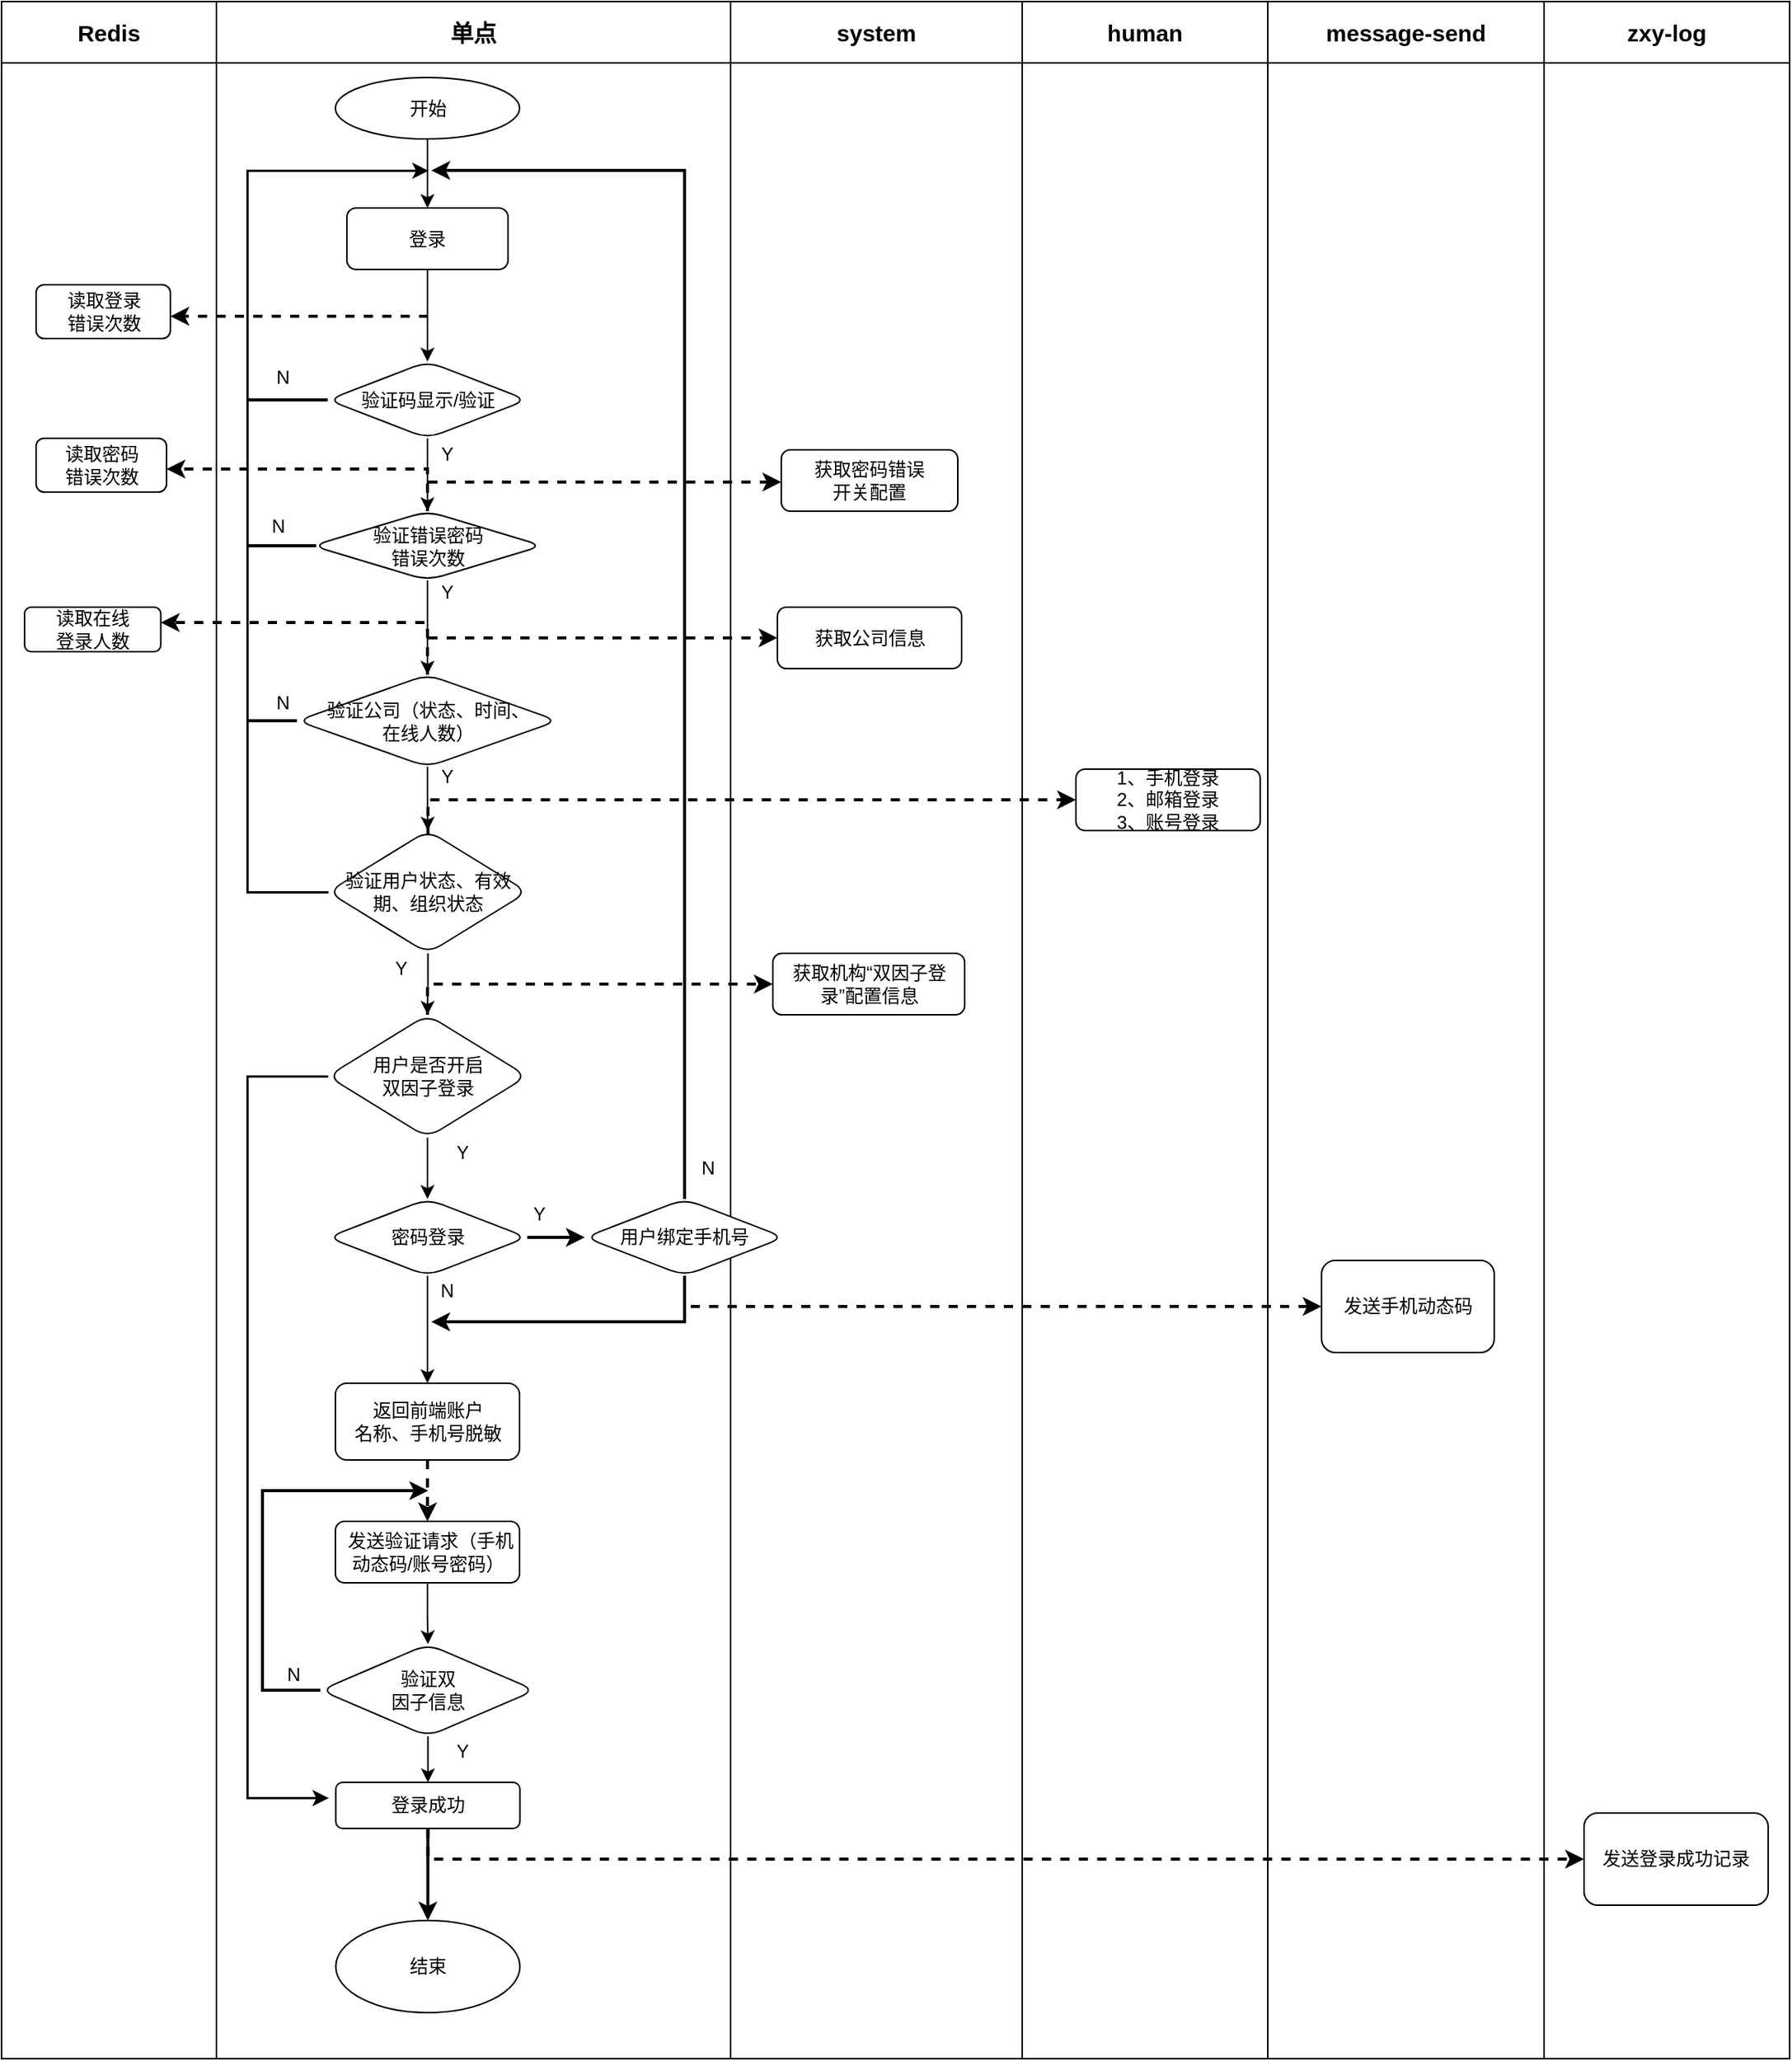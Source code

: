 <mxfile version="14.7.7" type="github">
  <diagram id="gxX4angruf3AOyrAFuu7" name="Page-1">
    <mxGraphModel dx="2188" dy="3" grid="1" gridSize="10" guides="1" tooltips="1" connect="1" arrows="1" fold="1" page="1" pageScale="1" pageWidth="827" pageHeight="1169" math="0" shadow="0">
      <root>
        <mxCell id="0" />
        <mxCell id="1" parent="0" />
        <mxCell id="2OLkUS8ywqqW9sf56QYj-186" value="" style="shape=table;html=1;whiteSpace=wrap;startSize=0;container=1;collapsible=0;childLayout=tableLayout;" parent="1" vertex="1">
          <mxGeometry x="90" y="1380" width="1165" height="1340" as="geometry" />
        </mxCell>
        <mxCell id="2OLkUS8ywqqW9sf56QYj-187" value="" style="shape=partialRectangle;html=1;whiteSpace=wrap;collapsible=0;dropTarget=0;pointerEvents=0;fillColor=none;top=0;left=0;bottom=0;right=0;points=[[0,0.5],[1,0.5]];portConstraint=eastwest;" parent="2OLkUS8ywqqW9sf56QYj-186" vertex="1">
          <mxGeometry width="1165" height="40" as="geometry" />
        </mxCell>
        <mxCell id="2OLkUS8ywqqW9sf56QYj-188" value="&lt;b&gt;&lt;font style=&quot;font-size: 15px&quot;&gt;Redis&lt;/font&gt;&lt;/b&gt;" style="shape=partialRectangle;html=1;whiteSpace=wrap;connectable=0;overflow=hidden;fillColor=none;top=0;left=0;bottom=0;right=0;" parent="2OLkUS8ywqqW9sf56QYj-187" vertex="1">
          <mxGeometry width="140" height="40" as="geometry" />
        </mxCell>
        <mxCell id="2OLkUS8ywqqW9sf56QYj-189" value="&lt;b&gt;&lt;font style=&quot;font-size: 15px&quot;&gt;单点&lt;/font&gt;&lt;/b&gt;" style="shape=partialRectangle;html=1;whiteSpace=wrap;connectable=0;overflow=hidden;fillColor=none;top=0;left=0;bottom=0;right=0;" parent="2OLkUS8ywqqW9sf56QYj-187" vertex="1">
          <mxGeometry x="140" width="335" height="40" as="geometry" />
        </mxCell>
        <mxCell id="2OLkUS8ywqqW9sf56QYj-190" value="&lt;b&gt;&lt;font style=&quot;font-size: 15px&quot;&gt;system&lt;/font&gt;&lt;/b&gt;" style="shape=partialRectangle;html=1;whiteSpace=wrap;connectable=0;overflow=hidden;fillColor=none;top=0;left=0;bottom=0;right=0;" parent="2OLkUS8ywqqW9sf56QYj-187" vertex="1">
          <mxGeometry x="475" width="190" height="40" as="geometry" />
        </mxCell>
        <mxCell id="2OLkUS8ywqqW9sf56QYj-191" value="&lt;b&gt;&lt;font style=&quot;font-size: 15px&quot;&gt;human&lt;/font&gt;&lt;/b&gt;" style="shape=partialRectangle;html=1;whiteSpace=wrap;connectable=0;overflow=hidden;fillColor=none;top=0;left=0;bottom=0;right=0;" parent="2OLkUS8ywqqW9sf56QYj-187" vertex="1">
          <mxGeometry x="665" width="160" height="40" as="geometry" />
        </mxCell>
        <mxCell id="2OLkUS8ywqqW9sf56QYj-192" value="&lt;b&gt;&lt;font style=&quot;font-size: 15px&quot;&gt;message-send&lt;/font&gt;&lt;/b&gt;" style="shape=partialRectangle;html=1;whiteSpace=wrap;connectable=0;overflow=hidden;fillColor=none;top=0;left=0;bottom=0;right=0;" parent="2OLkUS8ywqqW9sf56QYj-187" vertex="1">
          <mxGeometry x="825" width="180" height="40" as="geometry" />
        </mxCell>
        <mxCell id="2OLkUS8ywqqW9sf56QYj-193" value="&lt;b&gt;&lt;font style=&quot;font-size: 15px&quot;&gt;zxy-log&lt;/font&gt;&lt;/b&gt;" style="shape=partialRectangle;html=1;whiteSpace=wrap;connectable=0;overflow=hidden;fillColor=none;top=0;left=0;bottom=0;right=0;" parent="2OLkUS8ywqqW9sf56QYj-187" vertex="1">
          <mxGeometry x="1005" width="160" height="40" as="geometry" />
        </mxCell>
        <mxCell id="2OLkUS8ywqqW9sf56QYj-194" value="" style="shape=partialRectangle;html=1;whiteSpace=wrap;collapsible=0;dropTarget=0;pointerEvents=0;fillColor=none;top=0;left=0;bottom=0;right=0;points=[[0,0.5],[1,0.5]];portConstraint=eastwest;" parent="2OLkUS8ywqqW9sf56QYj-186" vertex="1">
          <mxGeometry y="40" width="1165" height="1300" as="geometry" />
        </mxCell>
        <mxCell id="2OLkUS8ywqqW9sf56QYj-195" value="" style="shape=partialRectangle;html=1;whiteSpace=wrap;connectable=0;overflow=hidden;fillColor=none;top=0;left=0;bottom=0;right=0;" parent="2OLkUS8ywqqW9sf56QYj-194" vertex="1">
          <mxGeometry width="140" height="1300" as="geometry" />
        </mxCell>
        <mxCell id="2OLkUS8ywqqW9sf56QYj-196" value="" style="shape=partialRectangle;html=1;whiteSpace=wrap;connectable=0;overflow=hidden;fillColor=none;top=0;left=0;bottom=0;right=0;" parent="2OLkUS8ywqqW9sf56QYj-194" vertex="1">
          <mxGeometry x="140" width="335" height="1300" as="geometry" />
        </mxCell>
        <mxCell id="2OLkUS8ywqqW9sf56QYj-197" value="" style="shape=partialRectangle;html=1;whiteSpace=wrap;connectable=0;overflow=hidden;fillColor=none;top=0;left=0;bottom=0;right=0;" parent="2OLkUS8ywqqW9sf56QYj-194" vertex="1">
          <mxGeometry x="475" width="190" height="1300" as="geometry" />
        </mxCell>
        <mxCell id="2OLkUS8ywqqW9sf56QYj-198" value="" style="shape=partialRectangle;html=1;whiteSpace=wrap;connectable=0;overflow=hidden;fillColor=none;top=0;left=0;bottom=0;right=0;" parent="2OLkUS8ywqqW9sf56QYj-194" vertex="1">
          <mxGeometry x="665" width="160" height="1300" as="geometry" />
        </mxCell>
        <mxCell id="2OLkUS8ywqqW9sf56QYj-199" value="" style="shape=partialRectangle;html=1;whiteSpace=wrap;connectable=0;overflow=hidden;fillColor=none;top=0;left=0;bottom=0;right=0;" parent="2OLkUS8ywqqW9sf56QYj-194" vertex="1">
          <mxGeometry x="825" width="180" height="1300" as="geometry" />
        </mxCell>
        <mxCell id="2OLkUS8ywqqW9sf56QYj-200" value="" style="shape=partialRectangle;html=1;whiteSpace=wrap;connectable=0;overflow=hidden;fillColor=none;top=0;left=0;bottom=0;right=0;" parent="2OLkUS8ywqqW9sf56QYj-194" vertex="1">
          <mxGeometry x="1005" width="160" height="1300" as="geometry" />
        </mxCell>
        <mxCell id="2OLkUS8ywqqW9sf56QYj-203" value="" style="edgeStyle=orthogonalEdgeStyle;rounded=0;orthogonalLoop=1;jettySize=auto;html=1;" parent="1" source="2OLkUS8ywqqW9sf56QYj-201" target="2OLkUS8ywqqW9sf56QYj-202" edge="1">
          <mxGeometry relative="1" as="geometry" />
        </mxCell>
        <mxCell id="2OLkUS8ywqqW9sf56QYj-201" value="登录" style="rounded=1;whiteSpace=wrap;html=1;" parent="1" vertex="1">
          <mxGeometry x="315" y="1514.5" width="105" height="40" as="geometry" />
        </mxCell>
        <mxCell id="2OLkUS8ywqqW9sf56QYj-215" value="" style="edgeStyle=orthogonalEdgeStyle;rounded=0;orthogonalLoop=1;jettySize=auto;html=1;dashed=1;strokeWidth=2;" parent="1" target="2OLkUS8ywqqW9sf56QYj-214" edge="1">
          <mxGeometry relative="1" as="geometry">
            <mxPoint x="368" y="1585" as="sourcePoint" />
            <Array as="points">
              <mxPoint x="368" y="1584.5" />
            </Array>
          </mxGeometry>
        </mxCell>
        <mxCell id="2OLkUS8ywqqW9sf56QYj-217" value="" style="edgeStyle=orthogonalEdgeStyle;rounded=0;orthogonalLoop=1;jettySize=auto;html=1;" parent="1" source="2OLkUS8ywqqW9sf56QYj-202" target="2OLkUS8ywqqW9sf56QYj-216" edge="1">
          <mxGeometry relative="1" as="geometry" />
        </mxCell>
        <mxCell id="2OLkUS8ywqqW9sf56QYj-202" value="验证码显示/验证" style="rhombus;whiteSpace=wrap;html=1;rounded=1;" parent="1" vertex="1">
          <mxGeometry x="302.5" y="1614.5" width="130" height="50" as="geometry" />
        </mxCell>
        <mxCell id="2OLkUS8ywqqW9sf56QYj-214" value="读取登录&lt;br&gt;错误次数" style="whiteSpace=wrap;html=1;rounded=1;" parent="1" vertex="1">
          <mxGeometry x="112.5" y="1564.5" width="87.5" height="35" as="geometry" />
        </mxCell>
        <mxCell id="2OLkUS8ywqqW9sf56QYj-219" value="" style="edgeStyle=orthogonalEdgeStyle;rounded=0;orthogonalLoop=1;jettySize=auto;html=1;dashed=1;strokeWidth=2;" parent="1" source="2OLkUS8ywqqW9sf56QYj-216" target="2OLkUS8ywqqW9sf56QYj-218" edge="1">
          <mxGeometry relative="1" as="geometry">
            <Array as="points">
              <mxPoint x="368" y="1684.5" />
            </Array>
          </mxGeometry>
        </mxCell>
        <mxCell id="2OLkUS8ywqqW9sf56QYj-221" value="" style="edgeStyle=orthogonalEdgeStyle;rounded=0;orthogonalLoop=1;jettySize=auto;html=1;dashed=1;strokeWidth=2;" parent="1" target="2OLkUS8ywqqW9sf56QYj-220" edge="1">
          <mxGeometry relative="1" as="geometry">
            <mxPoint x="368" y="1693" as="sourcePoint" />
            <Array as="points">
              <mxPoint x="368" y="1692.5" />
            </Array>
          </mxGeometry>
        </mxCell>
        <mxCell id="2OLkUS8ywqqW9sf56QYj-225" value="" style="edgeStyle=orthogonalEdgeStyle;rounded=0;orthogonalLoop=1;jettySize=auto;html=1;" parent="1" source="2OLkUS8ywqqW9sf56QYj-216" target="2OLkUS8ywqqW9sf56QYj-224" edge="1">
          <mxGeometry relative="1" as="geometry" />
        </mxCell>
        <mxCell id="2OLkUS8ywqqW9sf56QYj-216" value="验证错误密码&lt;br&gt;错误次数" style="rhombus;whiteSpace=wrap;html=1;rounded=1;" parent="1" vertex="1">
          <mxGeometry x="292.5" y="1712" width="150" height="45" as="geometry" />
        </mxCell>
        <mxCell id="2OLkUS8ywqqW9sf56QYj-218" value="读取密码&lt;br&gt;错误次数" style="whiteSpace=wrap;html=1;rounded=1;" parent="1" vertex="1">
          <mxGeometry x="112.5" y="1664.5" width="85" height="35" as="geometry" />
        </mxCell>
        <mxCell id="2OLkUS8ywqqW9sf56QYj-220" value="获取密码错误&lt;br&gt;开关配置" style="whiteSpace=wrap;html=1;rounded=1;" parent="1" vertex="1">
          <mxGeometry x="598" y="1672" width="115" height="40" as="geometry" />
        </mxCell>
        <mxCell id="2OLkUS8ywqqW9sf56QYj-227" value="" style="edgeStyle=orthogonalEdgeStyle;rounded=0;orthogonalLoop=1;jettySize=auto;html=1;dashed=1;strokeWidth=2;" parent="1" source="2OLkUS8ywqqW9sf56QYj-224" target="2OLkUS8ywqqW9sf56QYj-226" edge="1">
          <mxGeometry relative="1" as="geometry">
            <Array as="points">
              <mxPoint x="368" y="1784.5" />
            </Array>
          </mxGeometry>
        </mxCell>
        <mxCell id="2OLkUS8ywqqW9sf56QYj-229" value="" style="edgeStyle=orthogonalEdgeStyle;rounded=0;orthogonalLoop=1;jettySize=auto;html=1;dashed=1;strokeWidth=2;" parent="1" target="2OLkUS8ywqqW9sf56QYj-228" edge="1">
          <mxGeometry relative="1" as="geometry">
            <mxPoint x="368" y="1794.5" as="sourcePoint" />
            <Array as="points">
              <mxPoint x="420" y="1794.5" />
              <mxPoint x="420" y="1794.5" />
            </Array>
          </mxGeometry>
        </mxCell>
        <mxCell id="2OLkUS8ywqqW9sf56QYj-231" value="" style="edgeStyle=orthogonalEdgeStyle;rounded=0;orthogonalLoop=1;jettySize=auto;html=1;entryX=0.5;entryY=0;entryDx=0;entryDy=0;" parent="1" source="2OLkUS8ywqqW9sf56QYj-224" target="2OLkUS8ywqqW9sf56QYj-234" edge="1">
          <mxGeometry relative="1" as="geometry">
            <mxPoint x="367.8" y="1840" as="targetPoint" />
          </mxGeometry>
        </mxCell>
        <mxCell id="2OLkUS8ywqqW9sf56QYj-224" value="验证公司（状态、时间、&lt;br&gt;在线人数）" style="rhombus;whiteSpace=wrap;html=1;rounded=1;" parent="1" vertex="1">
          <mxGeometry x="282.5" y="1818.5" width="170" height="60" as="geometry" />
        </mxCell>
        <mxCell id="2OLkUS8ywqqW9sf56QYj-226" value="读取在线&lt;br&gt;登录人数" style="whiteSpace=wrap;html=1;rounded=1;" parent="1" vertex="1">
          <mxGeometry x="105" y="1774.5" width="88.75" height="29" as="geometry" />
        </mxCell>
        <mxCell id="2OLkUS8ywqqW9sf56QYj-228" value="获取公司信息" style="whiteSpace=wrap;html=1;rounded=1;" parent="1" vertex="1">
          <mxGeometry x="595.5" y="1774.5" width="120" height="40" as="geometry" />
        </mxCell>
        <mxCell id="2OLkUS8ywqqW9sf56QYj-233" value="" style="edgeStyle=orthogonalEdgeStyle;rounded=0;orthogonalLoop=1;jettySize=auto;html=1;dashed=1;strokeWidth=2;" parent="1" target="2OLkUS8ywqqW9sf56QYj-232" edge="1">
          <mxGeometry relative="1" as="geometry">
            <mxPoint x="367.8" y="1934.5" as="sourcePoint" />
            <Array as="points">
              <mxPoint x="368" y="1900" />
            </Array>
          </mxGeometry>
        </mxCell>
        <mxCell id="2OLkUS8ywqqW9sf56QYj-232" value="1、手机登录&lt;br&gt;2、邮箱登录&lt;br&gt;3、账号登录" style="whiteSpace=wrap;html=1;rounded=1;" parent="1" vertex="1">
          <mxGeometry x="790" y="1880" width="120" height="40" as="geometry" />
        </mxCell>
        <mxCell id="2OLkUS8ywqqW9sf56QYj-238" value="" style="edgeStyle=orthogonalEdgeStyle;rounded=0;orthogonalLoop=1;jettySize=auto;html=1;" parent="1" source="2OLkUS8ywqqW9sf56QYj-234" target="2OLkUS8ywqqW9sf56QYj-237" edge="1">
          <mxGeometry relative="1" as="geometry" />
        </mxCell>
        <mxCell id="IdB_Foy8JLrlOCiQw1jA-46" value="" style="edgeStyle=orthogonalEdgeStyle;rounded=0;orthogonalLoop=1;jettySize=auto;html=1;strokeWidth=1.5;" parent="1" source="2OLkUS8ywqqW9sf56QYj-234" edge="1">
          <mxGeometry relative="1" as="geometry">
            <mxPoint x="368" y="1490" as="targetPoint" />
            <Array as="points">
              <mxPoint x="250" y="1960" />
              <mxPoint x="250" y="1490" />
            </Array>
          </mxGeometry>
        </mxCell>
        <mxCell id="2OLkUS8ywqqW9sf56QYj-234" value="验证用户状态、有效期、组织状态" style="rhombus;whiteSpace=wrap;html=1;rounded=1;" parent="1" vertex="1">
          <mxGeometry x="302.75" y="1920" width="130" height="80" as="geometry" />
        </mxCell>
        <mxCell id="2OLkUS8ywqqW9sf56QYj-236" value="Y" style="text;html=1;align=center;verticalAlign=middle;resizable=0;points=[];autosize=1;strokeColor=none;" parent="1" vertex="1">
          <mxGeometry x="370" y="1664.5" width="20" height="20" as="geometry" />
        </mxCell>
        <mxCell id="2OLkUS8ywqqW9sf56QYj-240" value="" style="edgeStyle=orthogonalEdgeStyle;rounded=0;orthogonalLoop=1;jettySize=auto;html=1;dashed=1;strokeWidth=2;" parent="1" source="2OLkUS8ywqqW9sf56QYj-237" target="2OLkUS8ywqqW9sf56QYj-239" edge="1">
          <mxGeometry relative="1" as="geometry">
            <Array as="points">
              <mxPoint x="368" y="2020" />
            </Array>
          </mxGeometry>
        </mxCell>
        <mxCell id="2OLkUS8ywqqW9sf56QYj-242" value="" style="edgeStyle=orthogonalEdgeStyle;rounded=0;orthogonalLoop=1;jettySize=auto;html=1;" parent="1" source="2OLkUS8ywqqW9sf56QYj-237" target="2OLkUS8ywqqW9sf56QYj-241" edge="1">
          <mxGeometry relative="1" as="geometry" />
        </mxCell>
        <mxCell id="IdB_Foy8JLrlOCiQw1jA-42" value="" style="edgeStyle=orthogonalEdgeStyle;rounded=0;orthogonalLoop=1;jettySize=auto;html=1;strokeWidth=1.5;" parent="1" source="2OLkUS8ywqqW9sf56QYj-237" edge="1">
          <mxGeometry relative="1" as="geometry">
            <mxPoint x="303" y="2550" as="targetPoint" />
            <Array as="points">
              <mxPoint x="250" y="2080" />
              <mxPoint x="250" y="2550" />
            </Array>
          </mxGeometry>
        </mxCell>
        <mxCell id="2OLkUS8ywqqW9sf56QYj-237" value="用户是否开启&lt;br&gt;双因子登录" style="rhombus;whiteSpace=wrap;html=1;rounded=1;" parent="1" vertex="1">
          <mxGeometry x="302.5" y="2040" width="130" height="80" as="geometry" />
        </mxCell>
        <mxCell id="2OLkUS8ywqqW9sf56QYj-239" value="获取机构“双因子登录”配置信息" style="whiteSpace=wrap;html=1;rounded=1;" parent="1" vertex="1">
          <mxGeometry x="592.5" y="2000" width="125" height="40" as="geometry" />
        </mxCell>
        <mxCell id="IdB_Foy8JLrlOCiQw1jA-4" value="" style="edgeStyle=orthogonalEdgeStyle;rounded=0;orthogonalLoop=1;jettySize=auto;html=1;" parent="1" source="2OLkUS8ywqqW9sf56QYj-241" target="IdB_Foy8JLrlOCiQw1jA-3" edge="1">
          <mxGeometry relative="1" as="geometry" />
        </mxCell>
        <mxCell id="IdB_Foy8JLrlOCiQw1jA-8" value="" style="edgeStyle=orthogonalEdgeStyle;rounded=0;orthogonalLoop=1;jettySize=auto;html=1;strokeWidth=2;" parent="1" source="2OLkUS8ywqqW9sf56QYj-241" target="IdB_Foy8JLrlOCiQw1jA-7" edge="1">
          <mxGeometry relative="1" as="geometry" />
        </mxCell>
        <mxCell id="2OLkUS8ywqqW9sf56QYj-241" value="密码登录" style="rhombus;whiteSpace=wrap;html=1;rounded=1;" parent="1" vertex="1">
          <mxGeometry x="302.5" y="2160" width="130" height="50" as="geometry" />
        </mxCell>
        <mxCell id="IdB_Foy8JLrlOCiQw1jA-26" value="" style="edgeStyle=orthogonalEdgeStyle;rounded=0;orthogonalLoop=1;jettySize=auto;html=1;dashed=1;strokeWidth=2;" parent="1" source="IdB_Foy8JLrlOCiQw1jA-3" target="IdB_Foy8JLrlOCiQw1jA-25" edge="1">
          <mxGeometry relative="1" as="geometry" />
        </mxCell>
        <mxCell id="IdB_Foy8JLrlOCiQw1jA-3" value="返回前端账户&lt;br&gt;名称、手机号脱敏" style="whiteSpace=wrap;html=1;rounded=1;" parent="1" vertex="1">
          <mxGeometry x="307.5" y="2280" width="120" height="50" as="geometry" />
        </mxCell>
        <mxCell id="IdB_Foy8JLrlOCiQw1jA-14" value="" style="edgeStyle=orthogonalEdgeStyle;rounded=0;orthogonalLoop=1;jettySize=auto;html=1;strokeWidth=2;" parent="1" source="IdB_Foy8JLrlOCiQw1jA-7" edge="1">
          <mxGeometry relative="1" as="geometry">
            <mxPoint x="370" y="1490" as="targetPoint" />
            <Array as="points">
              <mxPoint x="535" y="1490" />
            </Array>
          </mxGeometry>
        </mxCell>
        <mxCell id="IdB_Foy8JLrlOCiQw1jA-20" value="" style="edgeStyle=orthogonalEdgeStyle;rounded=0;orthogonalLoop=1;jettySize=auto;html=1;strokeWidth=2;" parent="1" source="IdB_Foy8JLrlOCiQw1jA-7" edge="1">
          <mxGeometry relative="1" as="geometry">
            <mxPoint x="370" y="2240" as="targetPoint" />
            <Array as="points">
              <mxPoint x="535" y="2240" />
            </Array>
          </mxGeometry>
        </mxCell>
        <mxCell id="IdB_Foy8JLrlOCiQw1jA-22" value="" style="edgeStyle=orthogonalEdgeStyle;rounded=0;orthogonalLoop=1;jettySize=auto;html=1;dashed=1;strokeWidth=2;" parent="1" source="IdB_Foy8JLrlOCiQw1jA-7" target="IdB_Foy8JLrlOCiQw1jA-21" edge="1">
          <mxGeometry relative="1" as="geometry">
            <Array as="points">
              <mxPoint x="535" y="2230" />
            </Array>
          </mxGeometry>
        </mxCell>
        <mxCell id="IdB_Foy8JLrlOCiQw1jA-7" value="用户绑定手机号" style="rhombus;whiteSpace=wrap;html=1;rounded=1;" parent="1" vertex="1">
          <mxGeometry x="470" y="2160" width="130" height="50" as="geometry" />
        </mxCell>
        <mxCell id="IdB_Foy8JLrlOCiQw1jA-16" value="" style="edgeStyle=orthogonalEdgeStyle;rounded=0;orthogonalLoop=1;jettySize=auto;html=1;" parent="1" source="IdB_Foy8JLrlOCiQw1jA-15" target="2OLkUS8ywqqW9sf56QYj-201" edge="1">
          <mxGeometry relative="1" as="geometry" />
        </mxCell>
        <mxCell id="IdB_Foy8JLrlOCiQw1jA-15" value="开始" style="ellipse;whiteSpace=wrap;html=1;" parent="1" vertex="1">
          <mxGeometry x="307.5" y="1429.5" width="120" height="40" as="geometry" />
        </mxCell>
        <mxCell id="IdB_Foy8JLrlOCiQw1jA-18" value="N" style="text;html=1;align=center;verticalAlign=middle;resizable=0;points=[];autosize=1;strokeColor=none;" parent="1" vertex="1">
          <mxGeometry x="540" y="2130" width="20" height="20" as="geometry" />
        </mxCell>
        <mxCell id="IdB_Foy8JLrlOCiQw1jA-21" value="发送手机动态码" style="rounded=1;whiteSpace=wrap;html=1;" parent="1" vertex="1">
          <mxGeometry x="950" y="2200" width="112.5" height="60" as="geometry" />
        </mxCell>
        <mxCell id="IdB_Foy8JLrlOCiQw1jA-23" value="Y" style="text;html=1;align=center;verticalAlign=middle;resizable=0;points=[];autosize=1;strokeColor=none;" parent="1" vertex="1">
          <mxGeometry x="370" y="1754.5" width="20" height="20" as="geometry" />
        </mxCell>
        <mxCell id="IdB_Foy8JLrlOCiQw1jA-24" value="Y" style="text;html=1;align=center;verticalAlign=middle;resizable=0;points=[];autosize=1;strokeColor=none;" parent="1" vertex="1">
          <mxGeometry x="370" y="1874.5" width="20" height="20" as="geometry" />
        </mxCell>
        <mxCell id="IdB_Foy8JLrlOCiQw1jA-28" value="" style="edgeStyle=orthogonalEdgeStyle;rounded=0;orthogonalLoop=1;jettySize=auto;html=1;" parent="1" source="IdB_Foy8JLrlOCiQw1jA-25" target="IdB_Foy8JLrlOCiQw1jA-27" edge="1">
          <mxGeometry relative="1" as="geometry" />
        </mxCell>
        <mxCell id="IdB_Foy8JLrlOCiQw1jA-25" value="&amp;nbsp;发送验证请求（手机动态码/账号密码）" style="whiteSpace=wrap;html=1;rounded=1;" parent="1" vertex="1">
          <mxGeometry x="307.5" y="2370" width="120" height="40" as="geometry" />
        </mxCell>
        <mxCell id="IdB_Foy8JLrlOCiQw1jA-30" value="" style="edgeStyle=orthogonalEdgeStyle;rounded=0;orthogonalLoop=1;jettySize=auto;html=1;strokeWidth=2;" parent="1" source="IdB_Foy8JLrlOCiQw1jA-27" edge="1">
          <mxGeometry relative="1" as="geometry">
            <mxPoint x="368" y="2350" as="targetPoint" />
            <Array as="points">
              <mxPoint x="260" y="2480" />
              <mxPoint x="260" y="2350" />
            </Array>
          </mxGeometry>
        </mxCell>
        <mxCell id="IdB_Foy8JLrlOCiQw1jA-33" value="" style="edgeStyle=orthogonalEdgeStyle;rounded=0;orthogonalLoop=1;jettySize=auto;html=1;" parent="1" source="IdB_Foy8JLrlOCiQw1jA-27" target="IdB_Foy8JLrlOCiQw1jA-32" edge="1">
          <mxGeometry relative="1" as="geometry" />
        </mxCell>
        <mxCell id="IdB_Foy8JLrlOCiQw1jA-27" value="验证双&lt;br&gt;因子信息" style="rhombus;whiteSpace=wrap;html=1;rounded=1;" parent="1" vertex="1">
          <mxGeometry x="297.75" y="2450" width="140" height="60" as="geometry" />
        </mxCell>
        <mxCell id="IdB_Foy8JLrlOCiQw1jA-31" value="N" style="text;html=1;align=center;verticalAlign=middle;resizable=0;points=[];autosize=1;strokeColor=none;" parent="1" vertex="1">
          <mxGeometry x="270" y="2460" width="20" height="20" as="geometry" />
        </mxCell>
        <mxCell id="IdB_Foy8JLrlOCiQw1jA-59" value="" style="edgeStyle=orthogonalEdgeStyle;rounded=0;orthogonalLoop=1;jettySize=auto;html=1;strokeWidth=2;" parent="1" source="IdB_Foy8JLrlOCiQw1jA-32" target="IdB_Foy8JLrlOCiQw1jA-34" edge="1">
          <mxGeometry relative="1" as="geometry" />
        </mxCell>
        <mxCell id="IdB_Foy8JLrlOCiQw1jA-61" value="" style="edgeStyle=orthogonalEdgeStyle;rounded=0;orthogonalLoop=1;jettySize=auto;html=1;strokeWidth=2;dashed=1;" parent="1" source="IdB_Foy8JLrlOCiQw1jA-32" target="IdB_Foy8JLrlOCiQw1jA-60" edge="1">
          <mxGeometry relative="1" as="geometry">
            <Array as="points">
              <mxPoint x="368" y="2590" />
            </Array>
          </mxGeometry>
        </mxCell>
        <mxCell id="IdB_Foy8JLrlOCiQw1jA-32" value="登录成功" style="whiteSpace=wrap;html=1;rounded=1;" parent="1" vertex="1">
          <mxGeometry x="307.75" y="2540" width="120" height="30" as="geometry" />
        </mxCell>
        <mxCell id="IdB_Foy8JLrlOCiQw1jA-34" value="结束" style="ellipse;whiteSpace=wrap;html=1;rounded=1;" parent="1" vertex="1">
          <mxGeometry x="307.75" y="2630" width="120" height="60" as="geometry" />
        </mxCell>
        <mxCell id="IdB_Foy8JLrlOCiQw1jA-36" value="Y" style="text;html=1;align=center;verticalAlign=middle;resizable=0;points=[];autosize=1;strokeColor=none;" parent="1" vertex="1">
          <mxGeometry x="380" y="2510" width="20" height="20" as="geometry" />
        </mxCell>
        <mxCell id="IdB_Foy8JLrlOCiQw1jA-40" value="Y" style="text;html=1;align=center;verticalAlign=middle;resizable=0;points=[];autosize=1;strokeColor=none;" parent="1" vertex="1">
          <mxGeometry x="380" y="2120" width="20" height="20" as="geometry" />
        </mxCell>
        <mxCell id="IdB_Foy8JLrlOCiQw1jA-44" value="Y" style="text;html=1;align=center;verticalAlign=middle;resizable=0;points=[];autosize=1;strokeColor=none;" parent="1" vertex="1">
          <mxGeometry x="340" y="2000" width="20" height="20" as="geometry" />
        </mxCell>
        <mxCell id="IdB_Foy8JLrlOCiQw1jA-49" value="" style="endArrow=none;html=1;strokeWidth=2;exitX=0;exitY=0.5;exitDx=0;exitDy=0;" parent="1" source="2OLkUS8ywqqW9sf56QYj-224" edge="1">
          <mxGeometry width="50" height="50" relative="1" as="geometry">
            <mxPoint x="600" y="1814.5" as="sourcePoint" />
            <mxPoint x="250" y="1848.5" as="targetPoint" />
          </mxGeometry>
        </mxCell>
        <mxCell id="IdB_Foy8JLrlOCiQw1jA-51" value="N" style="text;html=1;align=center;verticalAlign=middle;resizable=0;points=[];autosize=1;strokeColor=none;" parent="1" vertex="1">
          <mxGeometry x="263" y="1826.5" width="20" height="20" as="geometry" />
        </mxCell>
        <mxCell id="IdB_Foy8JLrlOCiQw1jA-53" value="" style="endArrow=none;html=1;strokeWidth=2;" parent="1" edge="1">
          <mxGeometry width="50" height="50" relative="1" as="geometry">
            <mxPoint x="295" y="1734.5" as="sourcePoint" />
            <mxPoint x="250" y="1734.5" as="targetPoint" />
          </mxGeometry>
        </mxCell>
        <mxCell id="IdB_Foy8JLrlOCiQw1jA-54" value="N" style="text;html=1;align=center;verticalAlign=middle;resizable=0;points=[];autosize=1;strokeColor=none;" parent="1" vertex="1">
          <mxGeometry x="260" y="1712" width="20" height="20" as="geometry" />
        </mxCell>
        <mxCell id="IdB_Foy8JLrlOCiQw1jA-55" value="" style="endArrow=none;html=1;strokeWidth=2;exitX=0;exitY=0.5;exitDx=0;exitDy=0;" parent="1" source="2OLkUS8ywqqW9sf56QYj-202" edge="1">
          <mxGeometry width="50" height="50" relative="1" as="geometry">
            <mxPoint x="455" y="1649.5" as="sourcePoint" />
            <mxPoint x="250" y="1639.5" as="targetPoint" />
          </mxGeometry>
        </mxCell>
        <mxCell id="IdB_Foy8JLrlOCiQw1jA-56" value="N" style="text;html=1;align=center;verticalAlign=middle;resizable=0;points=[];autosize=1;strokeColor=none;" parent="1" vertex="1">
          <mxGeometry x="262.5" y="1614.5" width="20" height="20" as="geometry" />
        </mxCell>
        <mxCell id="IdB_Foy8JLrlOCiQw1jA-57" value="Y" style="text;html=1;align=center;verticalAlign=middle;resizable=0;points=[];autosize=1;strokeColor=none;strokeWidth=2;" parent="1" vertex="1">
          <mxGeometry x="430" y="2160" width="20" height="20" as="geometry" />
        </mxCell>
        <mxCell id="IdB_Foy8JLrlOCiQw1jA-58" value="N" style="text;html=1;align=center;verticalAlign=middle;resizable=0;points=[];autosize=1;strokeColor=none;" parent="1" vertex="1">
          <mxGeometry x="370" y="2210" width="20" height="20" as="geometry" />
        </mxCell>
        <mxCell id="IdB_Foy8JLrlOCiQw1jA-60" value="发送登录成功记录" style="whiteSpace=wrap;html=1;rounded=1;" parent="1" vertex="1">
          <mxGeometry x="1121" y="2560" width="120" height="60" as="geometry" />
        </mxCell>
      </root>
    </mxGraphModel>
  </diagram>
</mxfile>
